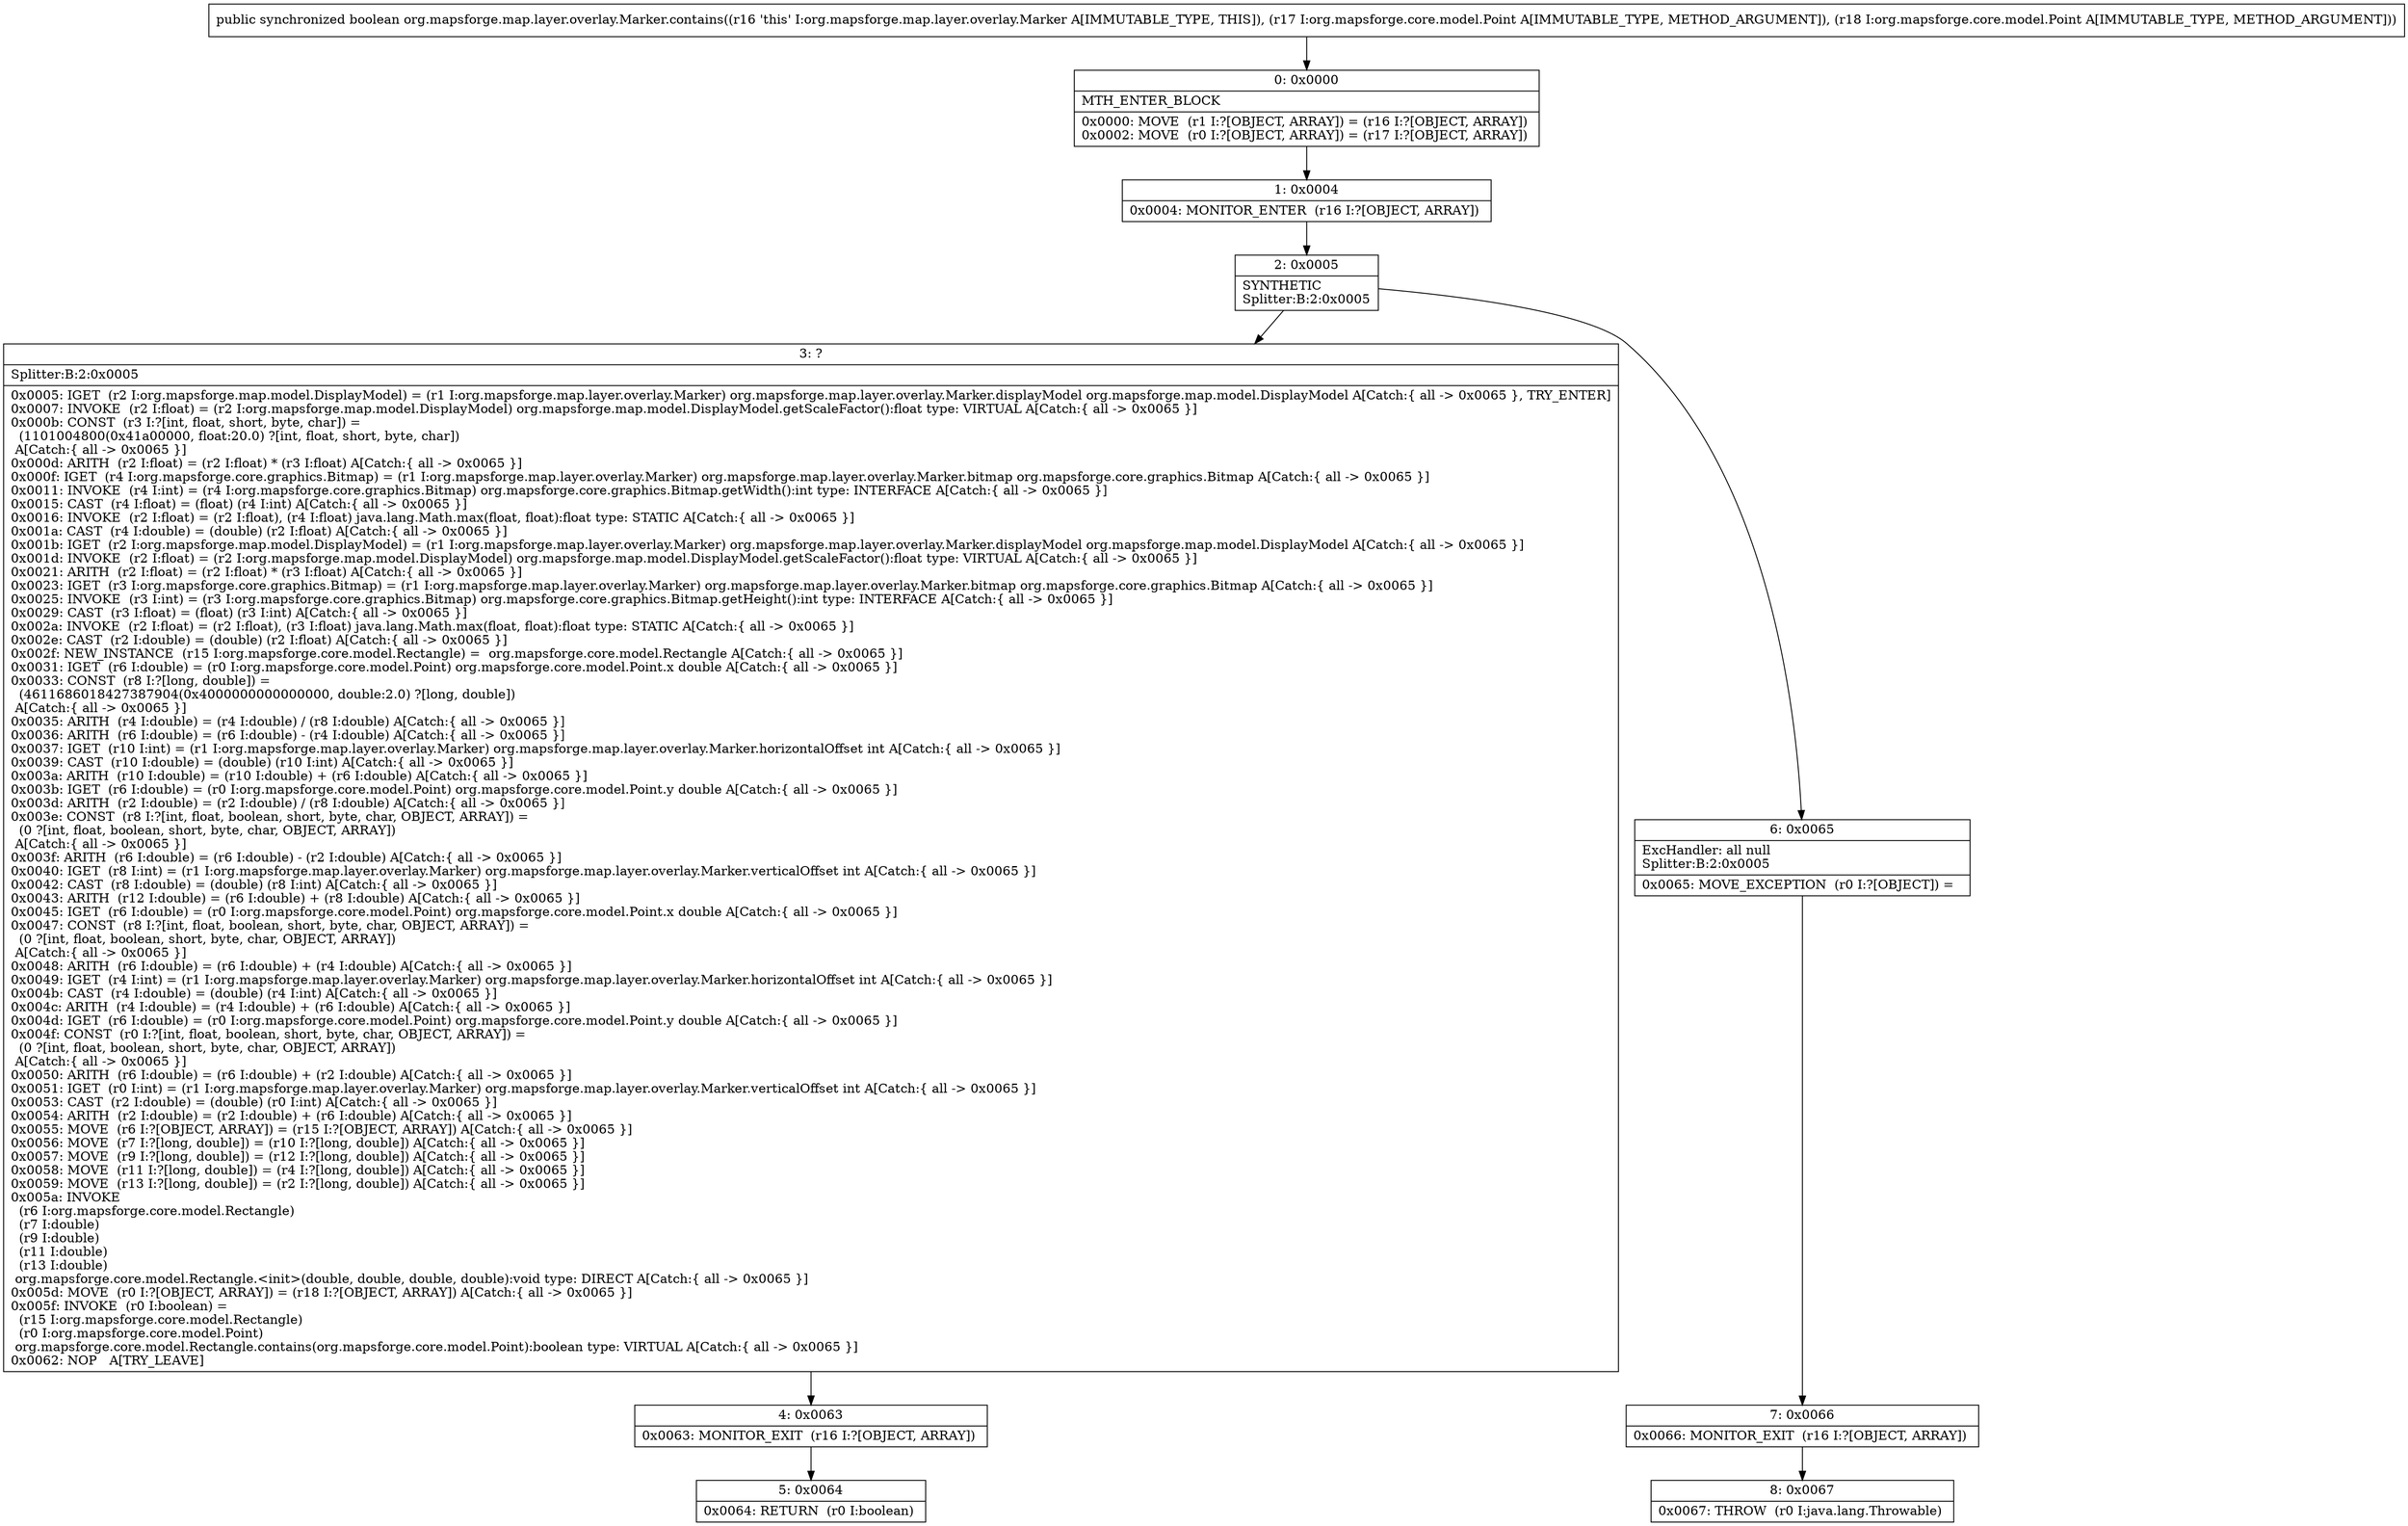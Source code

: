 digraph "CFG fororg.mapsforge.map.layer.overlay.Marker.contains(Lorg\/mapsforge\/core\/model\/Point;Lorg\/mapsforge\/core\/model\/Point;)Z" {
Node_0 [shape=record,label="{0\:\ 0x0000|MTH_ENTER_BLOCK\l|0x0000: MOVE  (r1 I:?[OBJECT, ARRAY]) = (r16 I:?[OBJECT, ARRAY]) \l0x0002: MOVE  (r0 I:?[OBJECT, ARRAY]) = (r17 I:?[OBJECT, ARRAY]) \l}"];
Node_1 [shape=record,label="{1\:\ 0x0004|0x0004: MONITOR_ENTER  (r16 I:?[OBJECT, ARRAY]) \l}"];
Node_2 [shape=record,label="{2\:\ 0x0005|SYNTHETIC\lSplitter:B:2:0x0005\l}"];
Node_3 [shape=record,label="{3\:\ ?|Splitter:B:2:0x0005\l|0x0005: IGET  (r2 I:org.mapsforge.map.model.DisplayModel) = (r1 I:org.mapsforge.map.layer.overlay.Marker) org.mapsforge.map.layer.overlay.Marker.displayModel org.mapsforge.map.model.DisplayModel A[Catch:\{ all \-\> 0x0065 \}, TRY_ENTER]\l0x0007: INVOKE  (r2 I:float) = (r2 I:org.mapsforge.map.model.DisplayModel) org.mapsforge.map.model.DisplayModel.getScaleFactor():float type: VIRTUAL A[Catch:\{ all \-\> 0x0065 \}]\l0x000b: CONST  (r3 I:?[int, float, short, byte, char]) = \l  (1101004800(0x41a00000, float:20.0) ?[int, float, short, byte, char])\l A[Catch:\{ all \-\> 0x0065 \}]\l0x000d: ARITH  (r2 I:float) = (r2 I:float) * (r3 I:float) A[Catch:\{ all \-\> 0x0065 \}]\l0x000f: IGET  (r4 I:org.mapsforge.core.graphics.Bitmap) = (r1 I:org.mapsforge.map.layer.overlay.Marker) org.mapsforge.map.layer.overlay.Marker.bitmap org.mapsforge.core.graphics.Bitmap A[Catch:\{ all \-\> 0x0065 \}]\l0x0011: INVOKE  (r4 I:int) = (r4 I:org.mapsforge.core.graphics.Bitmap) org.mapsforge.core.graphics.Bitmap.getWidth():int type: INTERFACE A[Catch:\{ all \-\> 0x0065 \}]\l0x0015: CAST  (r4 I:float) = (float) (r4 I:int) A[Catch:\{ all \-\> 0x0065 \}]\l0x0016: INVOKE  (r2 I:float) = (r2 I:float), (r4 I:float) java.lang.Math.max(float, float):float type: STATIC A[Catch:\{ all \-\> 0x0065 \}]\l0x001a: CAST  (r4 I:double) = (double) (r2 I:float) A[Catch:\{ all \-\> 0x0065 \}]\l0x001b: IGET  (r2 I:org.mapsforge.map.model.DisplayModel) = (r1 I:org.mapsforge.map.layer.overlay.Marker) org.mapsforge.map.layer.overlay.Marker.displayModel org.mapsforge.map.model.DisplayModel A[Catch:\{ all \-\> 0x0065 \}]\l0x001d: INVOKE  (r2 I:float) = (r2 I:org.mapsforge.map.model.DisplayModel) org.mapsforge.map.model.DisplayModel.getScaleFactor():float type: VIRTUAL A[Catch:\{ all \-\> 0x0065 \}]\l0x0021: ARITH  (r2 I:float) = (r2 I:float) * (r3 I:float) A[Catch:\{ all \-\> 0x0065 \}]\l0x0023: IGET  (r3 I:org.mapsforge.core.graphics.Bitmap) = (r1 I:org.mapsforge.map.layer.overlay.Marker) org.mapsforge.map.layer.overlay.Marker.bitmap org.mapsforge.core.graphics.Bitmap A[Catch:\{ all \-\> 0x0065 \}]\l0x0025: INVOKE  (r3 I:int) = (r3 I:org.mapsforge.core.graphics.Bitmap) org.mapsforge.core.graphics.Bitmap.getHeight():int type: INTERFACE A[Catch:\{ all \-\> 0x0065 \}]\l0x0029: CAST  (r3 I:float) = (float) (r3 I:int) A[Catch:\{ all \-\> 0x0065 \}]\l0x002a: INVOKE  (r2 I:float) = (r2 I:float), (r3 I:float) java.lang.Math.max(float, float):float type: STATIC A[Catch:\{ all \-\> 0x0065 \}]\l0x002e: CAST  (r2 I:double) = (double) (r2 I:float) A[Catch:\{ all \-\> 0x0065 \}]\l0x002f: NEW_INSTANCE  (r15 I:org.mapsforge.core.model.Rectangle) =  org.mapsforge.core.model.Rectangle A[Catch:\{ all \-\> 0x0065 \}]\l0x0031: IGET  (r6 I:double) = (r0 I:org.mapsforge.core.model.Point) org.mapsforge.core.model.Point.x double A[Catch:\{ all \-\> 0x0065 \}]\l0x0033: CONST  (r8 I:?[long, double]) = \l  (4611686018427387904(0x4000000000000000, double:2.0) ?[long, double])\l A[Catch:\{ all \-\> 0x0065 \}]\l0x0035: ARITH  (r4 I:double) = (r4 I:double) \/ (r8 I:double) A[Catch:\{ all \-\> 0x0065 \}]\l0x0036: ARITH  (r6 I:double) = (r6 I:double) \- (r4 I:double) A[Catch:\{ all \-\> 0x0065 \}]\l0x0037: IGET  (r10 I:int) = (r1 I:org.mapsforge.map.layer.overlay.Marker) org.mapsforge.map.layer.overlay.Marker.horizontalOffset int A[Catch:\{ all \-\> 0x0065 \}]\l0x0039: CAST  (r10 I:double) = (double) (r10 I:int) A[Catch:\{ all \-\> 0x0065 \}]\l0x003a: ARITH  (r10 I:double) = (r10 I:double) + (r6 I:double) A[Catch:\{ all \-\> 0x0065 \}]\l0x003b: IGET  (r6 I:double) = (r0 I:org.mapsforge.core.model.Point) org.mapsforge.core.model.Point.y double A[Catch:\{ all \-\> 0x0065 \}]\l0x003d: ARITH  (r2 I:double) = (r2 I:double) \/ (r8 I:double) A[Catch:\{ all \-\> 0x0065 \}]\l0x003e: CONST  (r8 I:?[int, float, boolean, short, byte, char, OBJECT, ARRAY]) = \l  (0 ?[int, float, boolean, short, byte, char, OBJECT, ARRAY])\l A[Catch:\{ all \-\> 0x0065 \}]\l0x003f: ARITH  (r6 I:double) = (r6 I:double) \- (r2 I:double) A[Catch:\{ all \-\> 0x0065 \}]\l0x0040: IGET  (r8 I:int) = (r1 I:org.mapsforge.map.layer.overlay.Marker) org.mapsforge.map.layer.overlay.Marker.verticalOffset int A[Catch:\{ all \-\> 0x0065 \}]\l0x0042: CAST  (r8 I:double) = (double) (r8 I:int) A[Catch:\{ all \-\> 0x0065 \}]\l0x0043: ARITH  (r12 I:double) = (r6 I:double) + (r8 I:double) A[Catch:\{ all \-\> 0x0065 \}]\l0x0045: IGET  (r6 I:double) = (r0 I:org.mapsforge.core.model.Point) org.mapsforge.core.model.Point.x double A[Catch:\{ all \-\> 0x0065 \}]\l0x0047: CONST  (r8 I:?[int, float, boolean, short, byte, char, OBJECT, ARRAY]) = \l  (0 ?[int, float, boolean, short, byte, char, OBJECT, ARRAY])\l A[Catch:\{ all \-\> 0x0065 \}]\l0x0048: ARITH  (r6 I:double) = (r6 I:double) + (r4 I:double) A[Catch:\{ all \-\> 0x0065 \}]\l0x0049: IGET  (r4 I:int) = (r1 I:org.mapsforge.map.layer.overlay.Marker) org.mapsforge.map.layer.overlay.Marker.horizontalOffset int A[Catch:\{ all \-\> 0x0065 \}]\l0x004b: CAST  (r4 I:double) = (double) (r4 I:int) A[Catch:\{ all \-\> 0x0065 \}]\l0x004c: ARITH  (r4 I:double) = (r4 I:double) + (r6 I:double) A[Catch:\{ all \-\> 0x0065 \}]\l0x004d: IGET  (r6 I:double) = (r0 I:org.mapsforge.core.model.Point) org.mapsforge.core.model.Point.y double A[Catch:\{ all \-\> 0x0065 \}]\l0x004f: CONST  (r0 I:?[int, float, boolean, short, byte, char, OBJECT, ARRAY]) = \l  (0 ?[int, float, boolean, short, byte, char, OBJECT, ARRAY])\l A[Catch:\{ all \-\> 0x0065 \}]\l0x0050: ARITH  (r6 I:double) = (r6 I:double) + (r2 I:double) A[Catch:\{ all \-\> 0x0065 \}]\l0x0051: IGET  (r0 I:int) = (r1 I:org.mapsforge.map.layer.overlay.Marker) org.mapsforge.map.layer.overlay.Marker.verticalOffset int A[Catch:\{ all \-\> 0x0065 \}]\l0x0053: CAST  (r2 I:double) = (double) (r0 I:int) A[Catch:\{ all \-\> 0x0065 \}]\l0x0054: ARITH  (r2 I:double) = (r2 I:double) + (r6 I:double) A[Catch:\{ all \-\> 0x0065 \}]\l0x0055: MOVE  (r6 I:?[OBJECT, ARRAY]) = (r15 I:?[OBJECT, ARRAY]) A[Catch:\{ all \-\> 0x0065 \}]\l0x0056: MOVE  (r7 I:?[long, double]) = (r10 I:?[long, double]) A[Catch:\{ all \-\> 0x0065 \}]\l0x0057: MOVE  (r9 I:?[long, double]) = (r12 I:?[long, double]) A[Catch:\{ all \-\> 0x0065 \}]\l0x0058: MOVE  (r11 I:?[long, double]) = (r4 I:?[long, double]) A[Catch:\{ all \-\> 0x0065 \}]\l0x0059: MOVE  (r13 I:?[long, double]) = (r2 I:?[long, double]) A[Catch:\{ all \-\> 0x0065 \}]\l0x005a: INVOKE  \l  (r6 I:org.mapsforge.core.model.Rectangle)\l  (r7 I:double)\l  (r9 I:double)\l  (r11 I:double)\l  (r13 I:double)\l org.mapsforge.core.model.Rectangle.\<init\>(double, double, double, double):void type: DIRECT A[Catch:\{ all \-\> 0x0065 \}]\l0x005d: MOVE  (r0 I:?[OBJECT, ARRAY]) = (r18 I:?[OBJECT, ARRAY]) A[Catch:\{ all \-\> 0x0065 \}]\l0x005f: INVOKE  (r0 I:boolean) = \l  (r15 I:org.mapsforge.core.model.Rectangle)\l  (r0 I:org.mapsforge.core.model.Point)\l org.mapsforge.core.model.Rectangle.contains(org.mapsforge.core.model.Point):boolean type: VIRTUAL A[Catch:\{ all \-\> 0x0065 \}]\l0x0062: NOP   A[TRY_LEAVE]\l}"];
Node_4 [shape=record,label="{4\:\ 0x0063|0x0063: MONITOR_EXIT  (r16 I:?[OBJECT, ARRAY]) \l}"];
Node_5 [shape=record,label="{5\:\ 0x0064|0x0064: RETURN  (r0 I:boolean) \l}"];
Node_6 [shape=record,label="{6\:\ 0x0065|ExcHandler: all null\lSplitter:B:2:0x0005\l|0x0065: MOVE_EXCEPTION  (r0 I:?[OBJECT]) =  \l}"];
Node_7 [shape=record,label="{7\:\ 0x0066|0x0066: MONITOR_EXIT  (r16 I:?[OBJECT, ARRAY]) \l}"];
Node_8 [shape=record,label="{8\:\ 0x0067|0x0067: THROW  (r0 I:java.lang.Throwable) \l}"];
MethodNode[shape=record,label="{public synchronized boolean org.mapsforge.map.layer.overlay.Marker.contains((r16 'this' I:org.mapsforge.map.layer.overlay.Marker A[IMMUTABLE_TYPE, THIS]), (r17 I:org.mapsforge.core.model.Point A[IMMUTABLE_TYPE, METHOD_ARGUMENT]), (r18 I:org.mapsforge.core.model.Point A[IMMUTABLE_TYPE, METHOD_ARGUMENT])) }"];
MethodNode -> Node_0;
Node_0 -> Node_1;
Node_1 -> Node_2;
Node_2 -> Node_3;
Node_2 -> Node_6;
Node_3 -> Node_4;
Node_4 -> Node_5;
Node_6 -> Node_7;
Node_7 -> Node_8;
}

